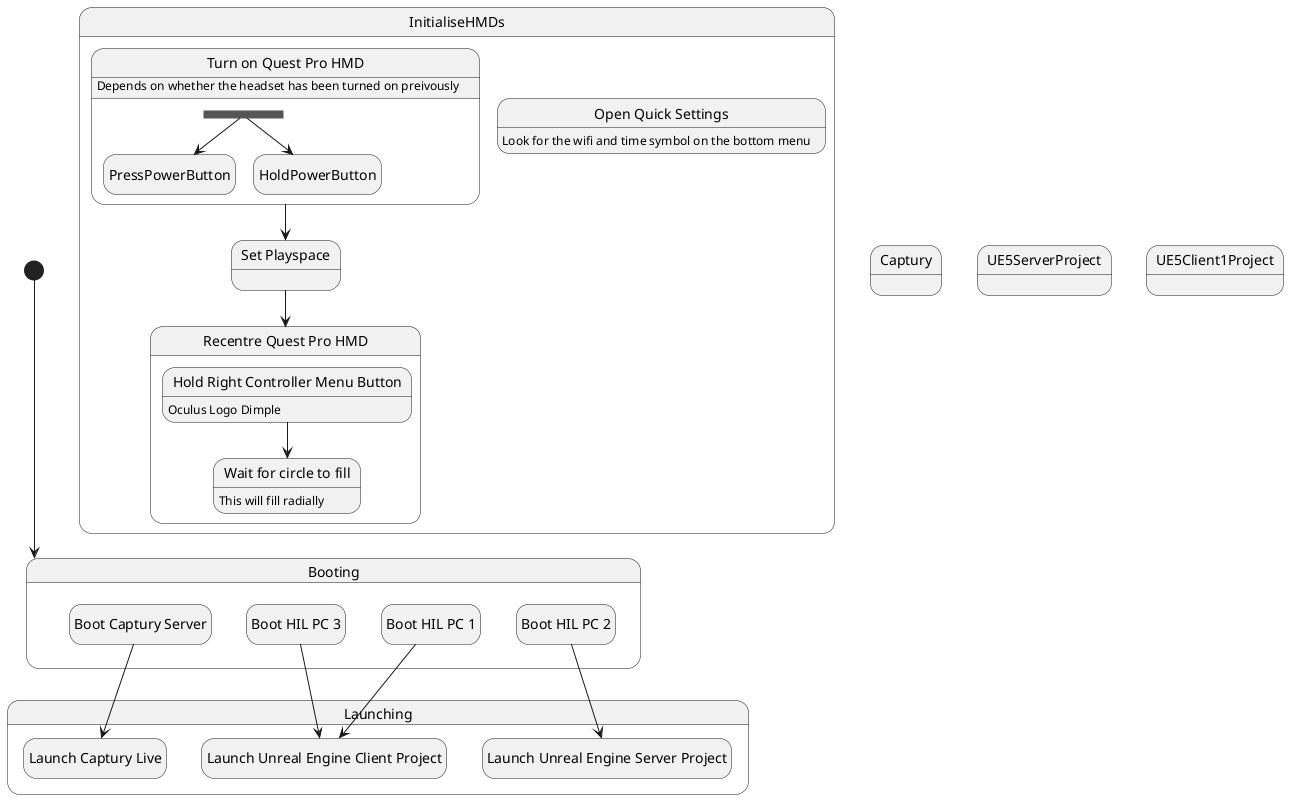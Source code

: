 This document is a state machine of PlantUML. It was decided to cancel the development of this diagram due to the existance of the activity chart native to PlantUML.

@startuml
hide empty description

[*] --> Booting

state Booting {
    state "Boot HIL PC 1" as BootHILPC1
    state "Boot HIL PC 2" as BootHILPC2
    state "Boot HIL PC 3" as BootHILPC3
    state "Boot Captury Server" as BootCapServ
}

state Launching {
    state "Launch Unreal Engine Client Project" as LaunchUE5Client
    state "Launch Unreal Engine Server Project" as LaunchUE5Server
    state "Launch Captury Live" as LaunchCapturyLive
    BootHILPC3 --> LaunchUE5Client
    BootHILPC1 --> LaunchUE5Client
    BootHILPC2 --> LaunchUE5Server
    BootCapServ --> LaunchCapturyLive
}

state InitialiseHMDs {
    state "Turn on Quest Pro HMD" as OnQPro {
        OnQPro: Depends on whether the headset has been turned on preivously
        state OnOrSleep <<fork>>
        OnOrSleep --> PressPowerButton
        OnOrSleep --> HoldPowerButton 
    }
    state "Set Playspace" as SetSpace {

    }
    state "Recentre Quest Pro HMD" as Recentre {
        state "Hold Right Controller Menu Button" as RMenuHold : Oculus Logo Dimple
        state "Wait for circle to fill" as WaitRecentre : This will fill radially
    }
    state "Open Quick Settings" as QuickSetting : Look for the wifi and time symbol on the bottom menu

    OnQPro --> SetSpace
    SetSpace --> Recentre

    RMenuHold --> WaitRecentre

}

state Captury {
    

}

state UE5ServerProject {

}

state UE5Client1Project {

}


@enduml